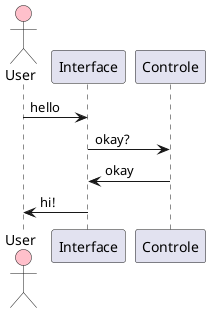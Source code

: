@startuml
actor User #pink
User -> Interface: hello
Interface -> Controle: okay?
Interface <- Controle: okay
User <- Interface: hi!
@enduml
